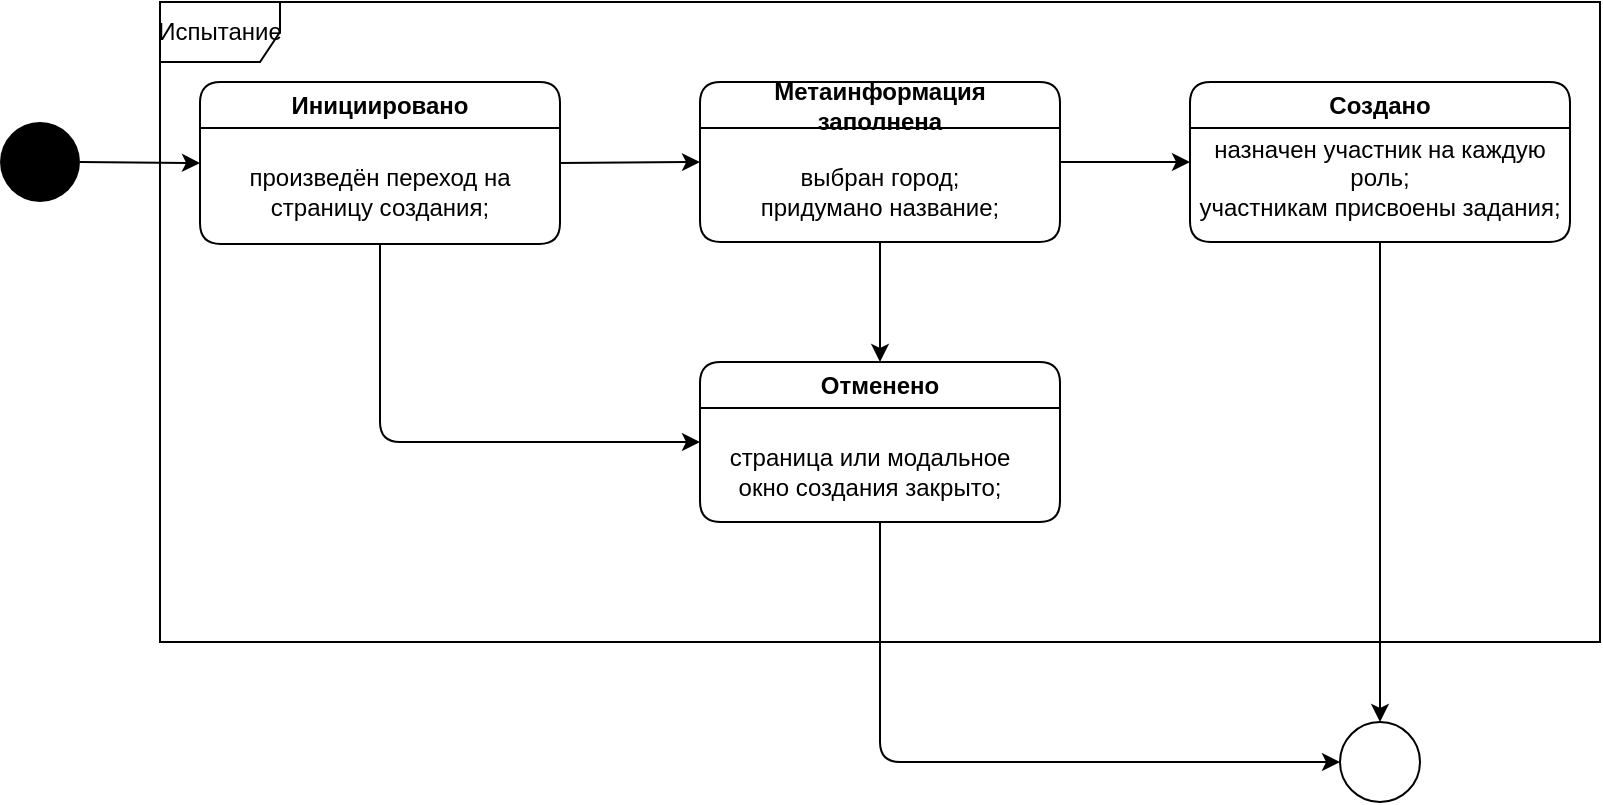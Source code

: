 <mxfile>
    <diagram id="YWCEvuZFntFHLMV70Q8J" name="Страница 1">
        <mxGraphModel dx="1812" dy="1074" grid="1" gridSize="10" guides="1" tooltips="1" connect="1" arrows="1" fold="1" page="1" pageScale="1" pageWidth="1169" pageHeight="827" math="0" shadow="0">
            <root>
                <mxCell id="0"/>
                <mxCell id="1" parent="0"/>
                <mxCell id="2" value="Испытание" style="shape=umlFrame;whiteSpace=wrap;html=1;" parent="1" vertex="1">
                    <mxGeometry x="140" y="60" width="720" height="320" as="geometry"/>
                </mxCell>
                <mxCell id="12" style="edgeStyle=none;html=1;exitX=1;exitY=0.5;exitDx=0;exitDy=0;entryX=0;entryY=0.5;entryDx=0;entryDy=0;" edge="1" parent="1" source="4" target="6">
                    <mxGeometry relative="1" as="geometry"/>
                </mxCell>
                <mxCell id="4" value="" style="ellipse;whiteSpace=wrap;html=1;fillStyle=solid;strokeColor=none;fillColor=#000000;" parent="1" vertex="1">
                    <mxGeometry x="60" y="120" width="40" height="40" as="geometry"/>
                </mxCell>
                <mxCell id="13" style="edgeStyle=none;html=1;exitX=1;exitY=0.5;exitDx=0;exitDy=0;entryX=0;entryY=0.5;entryDx=0;entryDy=0;" edge="1" parent="1" source="6" target="7">
                    <mxGeometry relative="1" as="geometry"/>
                </mxCell>
                <mxCell id="16" style="edgeStyle=none;html=1;exitX=0.5;exitY=1;exitDx=0;exitDy=0;entryX=0;entryY=0.5;entryDx=0;entryDy=0;" edge="1" parent="1" source="6" target="10">
                    <mxGeometry relative="1" as="geometry">
                        <Array as="points">
                            <mxPoint x="250" y="280"/>
                        </Array>
                    </mxGeometry>
                </mxCell>
                <mxCell id="6" value="Инициировано" style="swimlane;whiteSpace=wrap;html=1;rounded=1;" vertex="1" parent="1">
                    <mxGeometry x="160" y="100" width="180" height="81" as="geometry"/>
                </mxCell>
                <mxCell id="17" style="edgeStyle=none;html=1;entryX=0.5;entryY=0;entryDx=0;entryDy=0;" edge="1" parent="1" target="10">
                    <mxGeometry relative="1" as="geometry">
                        <mxPoint x="500" y="180" as="sourcePoint"/>
                    </mxGeometry>
                </mxCell>
                <mxCell id="28" style="edgeStyle=none;html=1;exitX=1;exitY=0.5;exitDx=0;exitDy=0;entryX=0;entryY=0.5;entryDx=0;entryDy=0;" edge="1" parent="1" source="7" target="9">
                    <mxGeometry relative="1" as="geometry"/>
                </mxCell>
                <mxCell id="7" value="Метаинформация &lt;br&gt;заполнена" style="swimlane;whiteSpace=wrap;html=1;rounded=1;" vertex="1" parent="1">
                    <mxGeometry x="410" y="100" width="180" height="80" as="geometry"/>
                </mxCell>
                <mxCell id="25" value="выбран город;&lt;br&gt;придумано название;" style="text;html=1;strokeColor=none;fillColor=none;align=center;verticalAlign=middle;whiteSpace=wrap;rounded=0;" vertex="1" parent="7">
                    <mxGeometry x="15" y="40" width="150" height="30" as="geometry"/>
                </mxCell>
                <mxCell id="21" style="edgeStyle=none;html=1;exitX=0.5;exitY=1;exitDx=0;exitDy=0;entryX=0.5;entryY=0;entryDx=0;entryDy=0;" edge="1" parent="1" source="9" target="20">
                    <mxGeometry relative="1" as="geometry"/>
                </mxCell>
                <mxCell id="9" value="Создано" style="swimlane;whiteSpace=wrap;html=1;rounded=1;startSize=23;" vertex="1" parent="1">
                    <mxGeometry x="655" y="100" width="190" height="80" as="geometry"/>
                </mxCell>
                <mxCell id="29" value="назначен участник на каждую роль;&lt;br&gt;участникам присвоены задания;" style="text;html=1;strokeColor=none;fillColor=none;align=center;verticalAlign=middle;whiteSpace=wrap;rounded=0;" vertex="1" parent="9">
                    <mxGeometry y="33" width="190" height="30" as="geometry"/>
                </mxCell>
                <mxCell id="22" style="edgeStyle=none;html=1;exitX=0.5;exitY=1;exitDx=0;exitDy=0;entryX=0;entryY=0.5;entryDx=0;entryDy=0;" edge="1" parent="1" source="10" target="20">
                    <mxGeometry relative="1" as="geometry">
                        <Array as="points">
                            <mxPoint x="500" y="440"/>
                        </Array>
                    </mxGeometry>
                </mxCell>
                <mxCell id="10" value="Отменено" style="swimlane;whiteSpace=wrap;html=1;rounded=1;" vertex="1" parent="1">
                    <mxGeometry x="410" y="240" width="180" height="80" as="geometry"/>
                </mxCell>
                <mxCell id="20" value="" style="ellipse;whiteSpace=wrap;html=1;" vertex="1" parent="1">
                    <mxGeometry x="730" y="420" width="40" height="40" as="geometry"/>
                </mxCell>
                <mxCell id="30" value="произведён переход на страницу создания;" style="text;html=1;strokeColor=none;fillColor=none;align=center;verticalAlign=middle;whiteSpace=wrap;rounded=0;" vertex="1" parent="1">
                    <mxGeometry x="175" y="140" width="150" height="30" as="geometry"/>
                </mxCell>
                <mxCell id="31" value="страница или модальное окно создания закрыто;" style="text;html=1;strokeColor=none;fillColor=none;align=center;verticalAlign=middle;whiteSpace=wrap;rounded=0;" vertex="1" parent="1">
                    <mxGeometry x="420" y="280" width="150" height="30" as="geometry"/>
                </mxCell>
            </root>
        </mxGraphModel>
    </diagram>
</mxfile>